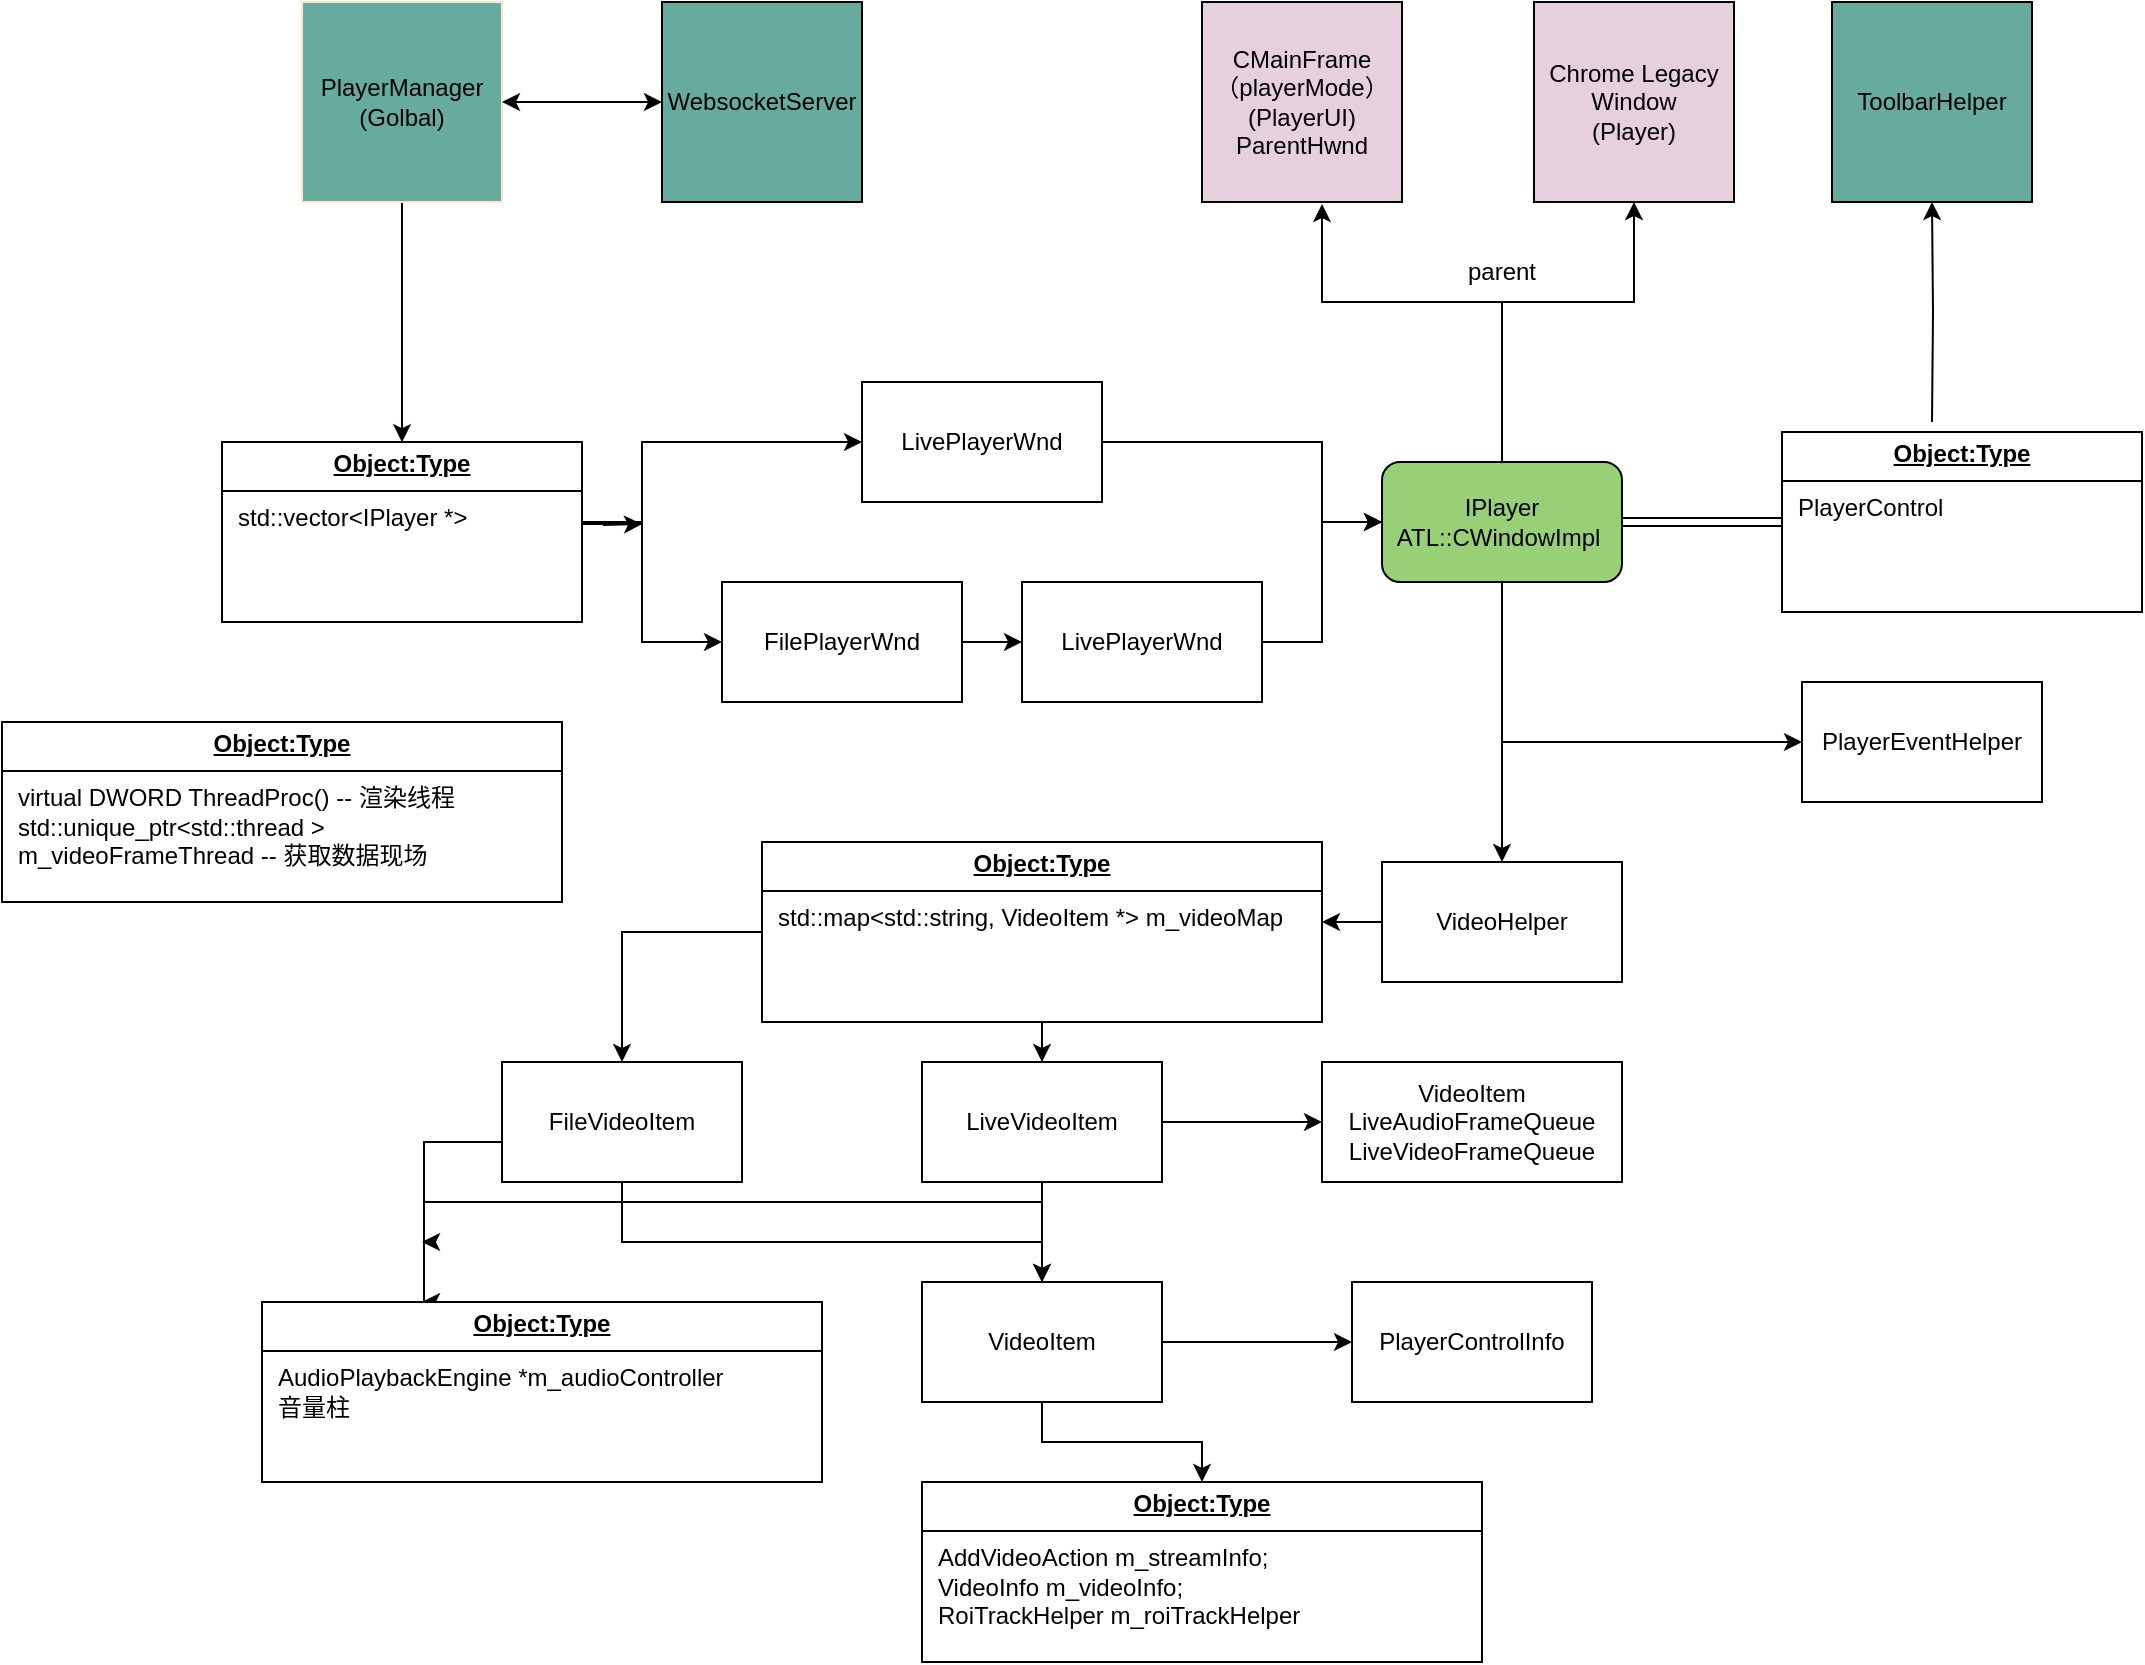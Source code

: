 <mxfile version="26.2.14">
  <diagram name="第 1 页" id="tOgoO4D5vRtlMnHQdVaz">
    <mxGraphModel dx="2253" dy="751" grid="1" gridSize="10" guides="1" tooltips="1" connect="1" arrows="1" fold="1" page="1" pageScale="1" pageWidth="827" pageHeight="1169" math="0" shadow="0">
      <root>
        <mxCell id="0" />
        <mxCell id="1" parent="0" />
        <mxCell id="REG8_7wBMsoRXyQNgOD0-12" style="edgeStyle=orthogonalEdgeStyle;rounded=0;orthogonalLoop=1;jettySize=auto;html=1;" edge="1" parent="1" source="REG8_7wBMsoRXyQNgOD0-1">
          <mxGeometry relative="1" as="geometry">
            <mxPoint x="80" y="230.089" as="targetPoint" />
            <Array as="points">
              <mxPoint x="80" y="200" />
              <mxPoint x="80" y="200" />
            </Array>
          </mxGeometry>
        </mxCell>
        <mxCell id="REG8_7wBMsoRXyQNgOD0-1" value="PlayerManager&lt;div&gt;(Golbal&lt;span style=&quot;background-color: transparent; color: light-dark(rgb(0, 0, 0), rgb(255, 255, 255));&quot;&gt;)&lt;/span&gt;&lt;/div&gt;" style="whiteSpace=wrap;html=1;aspect=fixed;strokeColor=#FFE6CC;fillColor=#67AB9F;" vertex="1" parent="1">
          <mxGeometry x="30" y="10" width="100" height="100" as="geometry" />
        </mxCell>
        <mxCell id="REG8_7wBMsoRXyQNgOD0-13" value="" style="edgeStyle=orthogonalEdgeStyle;rounded=0;orthogonalLoop=1;jettySize=auto;html=1;" edge="1" parent="1">
          <mxGeometry relative="1" as="geometry">
            <mxPoint x="160" y="270" as="sourcePoint" />
            <mxPoint x="200" y="271" as="targetPoint" />
          </mxGeometry>
        </mxCell>
        <mxCell id="REG8_7wBMsoRXyQNgOD0-14" value="" style="edgeStyle=orthogonalEdgeStyle;rounded=0;orthogonalLoop=1;jettySize=auto;html=1;" edge="1" parent="1" target="REG8_7wBMsoRXyQNgOD0-7">
          <mxGeometry relative="1" as="geometry">
            <mxPoint x="160" y="270" as="sourcePoint" />
            <Array as="points">
              <mxPoint x="160" y="271" />
              <mxPoint x="200" y="271" />
              <mxPoint x="200" y="330" />
            </Array>
          </mxGeometry>
        </mxCell>
        <mxCell id="REG8_7wBMsoRXyQNgOD0-16" style="edgeStyle=orthogonalEdgeStyle;rounded=0;orthogonalLoop=1;jettySize=auto;html=1;" edge="1" parent="1" target="REG8_7wBMsoRXyQNgOD0-6">
          <mxGeometry relative="1" as="geometry">
            <mxPoint x="160" y="270" as="sourcePoint" />
            <Array as="points">
              <mxPoint x="200" y="270" />
              <mxPoint x="200" y="230" />
            </Array>
          </mxGeometry>
        </mxCell>
        <mxCell id="REG8_7wBMsoRXyQNgOD0-21" value="" style="edgeStyle=orthogonalEdgeStyle;rounded=0;orthogonalLoop=1;jettySize=auto;html=1;" edge="1" parent="1" source="REG8_7wBMsoRXyQNgOD0-4" target="REG8_7wBMsoRXyQNgOD0-20">
          <mxGeometry relative="1" as="geometry">
            <Array as="points">
              <mxPoint x="630" y="160" />
              <mxPoint x="696" y="160" />
            </Array>
          </mxGeometry>
        </mxCell>
        <mxCell id="REG8_7wBMsoRXyQNgOD0-45" value="" style="edgeStyle=orthogonalEdgeStyle;rounded=0;orthogonalLoop=1;jettySize=auto;html=1;shape=link;" edge="1" parent="1" source="REG8_7wBMsoRXyQNgOD0-4">
          <mxGeometry relative="1" as="geometry">
            <mxPoint x="770" y="270" as="targetPoint" />
          </mxGeometry>
        </mxCell>
        <mxCell id="REG8_7wBMsoRXyQNgOD0-56" style="edgeStyle=orthogonalEdgeStyle;rounded=0;orthogonalLoop=1;jettySize=auto;html=1;entryX=0;entryY=0.5;entryDx=0;entryDy=0;" edge="1" parent="1" source="REG8_7wBMsoRXyQNgOD0-4" target="REG8_7wBMsoRXyQNgOD0-54">
          <mxGeometry relative="1" as="geometry">
            <Array as="points">
              <mxPoint x="630" y="380" />
            </Array>
          </mxGeometry>
        </mxCell>
        <mxCell id="REG8_7wBMsoRXyQNgOD0-57" style="edgeStyle=orthogonalEdgeStyle;rounded=0;orthogonalLoop=1;jettySize=auto;html=1;" edge="1" parent="1" source="REG8_7wBMsoRXyQNgOD0-4" target="REG8_7wBMsoRXyQNgOD0-52">
          <mxGeometry relative="1" as="geometry" />
        </mxCell>
        <mxCell id="REG8_7wBMsoRXyQNgOD0-4" value="IPlayer&lt;div&gt;ATL::CWindowImpl&amp;nbsp;&lt;/div&gt;" style="rounded=1;whiteSpace=wrap;html=1;fillColor=#97D077;" vertex="1" parent="1">
          <mxGeometry x="570" y="240" width="120" height="60" as="geometry" />
        </mxCell>
        <mxCell id="REG8_7wBMsoRXyQNgOD0-37" value="" style="edgeStyle=orthogonalEdgeStyle;rounded=0;orthogonalLoop=1;jettySize=auto;html=1;" edge="1" parent="1" source="REG8_7wBMsoRXyQNgOD0-6" target="REG8_7wBMsoRXyQNgOD0-4">
          <mxGeometry relative="1" as="geometry">
            <Array as="points">
              <mxPoint x="540" y="230" />
              <mxPoint x="540" y="270" />
            </Array>
          </mxGeometry>
        </mxCell>
        <mxCell id="REG8_7wBMsoRXyQNgOD0-6" value="LivePlayerWnd" style="rounded=0;whiteSpace=wrap;html=1;" vertex="1" parent="1">
          <mxGeometry x="310" y="200" width="120" height="60" as="geometry" />
        </mxCell>
        <mxCell id="REG8_7wBMsoRXyQNgOD0-30" value="" style="edgeStyle=orthogonalEdgeStyle;rounded=0;orthogonalLoop=1;jettySize=auto;html=1;" edge="1" parent="1" source="REG8_7wBMsoRXyQNgOD0-7">
          <mxGeometry relative="1" as="geometry">
            <mxPoint x="390" y="330" as="targetPoint" />
          </mxGeometry>
        </mxCell>
        <mxCell id="REG8_7wBMsoRXyQNgOD0-7" value="FilePlayerWnd" style="rounded=0;whiteSpace=wrap;html=1;" vertex="1" parent="1">
          <mxGeometry x="240" y="300" width="120" height="60" as="geometry" />
        </mxCell>
        <mxCell id="REG8_7wBMsoRXyQNgOD0-17" value="WebsocketServer" style="whiteSpace=wrap;html=1;aspect=fixed;fillColor=#67AB9F;" vertex="1" parent="1">
          <mxGeometry x="210" y="10" width="100" height="100" as="geometry" />
        </mxCell>
        <mxCell id="REG8_7wBMsoRXyQNgOD0-18" value="" style="endArrow=classic;startArrow=classic;html=1;rounded=0;exitX=1;exitY=0.5;exitDx=0;exitDy=0;" edge="1" parent="1" source="REG8_7wBMsoRXyQNgOD0-1">
          <mxGeometry width="50" height="50" relative="1" as="geometry">
            <mxPoint x="160" y="110" as="sourcePoint" />
            <mxPoint x="210" y="60" as="targetPoint" />
            <Array as="points" />
          </mxGeometry>
        </mxCell>
        <mxCell id="REG8_7wBMsoRXyQNgOD0-19" value="CMainFrame&lt;div&gt;（playerMode）&lt;/div&gt;&lt;div&gt;(PlayerUI)&lt;/div&gt;&lt;div&gt;ParentHwnd&lt;/div&gt;" style="whiteSpace=wrap;html=1;aspect=fixed;fillColor=#E6D0DE;" vertex="1" parent="1">
          <mxGeometry x="480" y="10" width="100" height="100" as="geometry" />
        </mxCell>
        <mxCell id="REG8_7wBMsoRXyQNgOD0-20" value="Chrome Legacy Window&lt;div&gt;(Player)&lt;/div&gt;" style="whiteSpace=wrap;html=1;aspect=fixed;fillColor=#E6D0DE;" vertex="1" parent="1">
          <mxGeometry x="646" y="10" width="100" height="100" as="geometry" />
        </mxCell>
        <mxCell id="REG8_7wBMsoRXyQNgOD0-24" value="parent" style="text;html=1;align=center;verticalAlign=middle;whiteSpace=wrap;rounded=0;" vertex="1" parent="1">
          <mxGeometry x="600" y="130" width="60" height="30" as="geometry" />
        </mxCell>
        <mxCell id="REG8_7wBMsoRXyQNgOD0-29" style="edgeStyle=orthogonalEdgeStyle;rounded=0;orthogonalLoop=1;jettySize=auto;html=1;entryX=0.6;entryY=1.01;entryDx=0;entryDy=0;entryPerimeter=0;" edge="1" parent="1" source="REG8_7wBMsoRXyQNgOD0-4" target="REG8_7wBMsoRXyQNgOD0-19">
          <mxGeometry relative="1" as="geometry">
            <Array as="points">
              <mxPoint x="630" y="160" />
              <mxPoint x="540" y="160" />
            </Array>
          </mxGeometry>
        </mxCell>
        <mxCell id="REG8_7wBMsoRXyQNgOD0-38" value="" style="edgeStyle=orthogonalEdgeStyle;rounded=0;orthogonalLoop=1;jettySize=auto;html=1;" edge="1" parent="1" source="REG8_7wBMsoRXyQNgOD0-36" target="REG8_7wBMsoRXyQNgOD0-4">
          <mxGeometry relative="1" as="geometry" />
        </mxCell>
        <mxCell id="REG8_7wBMsoRXyQNgOD0-36" value="LivePlayerWnd" style="rounded=0;whiteSpace=wrap;html=1;" vertex="1" parent="1">
          <mxGeometry x="390" y="300" width="120" height="60" as="geometry" />
        </mxCell>
        <mxCell id="REG8_7wBMsoRXyQNgOD0-51" style="edgeStyle=orthogonalEdgeStyle;rounded=0;orthogonalLoop=1;jettySize=auto;html=1;entryX=0.5;entryY=1;entryDx=0;entryDy=0;" edge="1" parent="1" target="REG8_7wBMsoRXyQNgOD0-46">
          <mxGeometry relative="1" as="geometry">
            <mxPoint x="845" y="220" as="sourcePoint" />
          </mxGeometry>
        </mxCell>
        <mxCell id="REG8_7wBMsoRXyQNgOD0-46" value="ToolbarHelper" style="whiteSpace=wrap;html=1;aspect=fixed;fillColor=#67AB9F;" vertex="1" parent="1">
          <mxGeometry x="795" y="10" width="100" height="100" as="geometry" />
        </mxCell>
        <mxCell id="REG8_7wBMsoRXyQNgOD0-59" value="" style="edgeStyle=orthogonalEdgeStyle;rounded=0;orthogonalLoop=1;jettySize=auto;html=1;" edge="1" parent="1" source="REG8_7wBMsoRXyQNgOD0-52" target="REG8_7wBMsoRXyQNgOD0-58">
          <mxGeometry relative="1" as="geometry">
            <Array as="points">
              <mxPoint x="540" y="460" />
              <mxPoint x="540" y="460" />
            </Array>
          </mxGeometry>
        </mxCell>
        <mxCell id="REG8_7wBMsoRXyQNgOD0-52" value="VideoHelper" style="rounded=0;whiteSpace=wrap;html=1;" vertex="1" parent="1">
          <mxGeometry x="570" y="440" width="120" height="60" as="geometry" />
        </mxCell>
        <mxCell id="REG8_7wBMsoRXyQNgOD0-54" value="PlayerEventHelper" style="rounded=0;whiteSpace=wrap;html=1;" vertex="1" parent="1">
          <mxGeometry x="780" y="350" width="120" height="60" as="geometry" />
        </mxCell>
        <mxCell id="REG8_7wBMsoRXyQNgOD0-75" style="edgeStyle=orthogonalEdgeStyle;rounded=0;orthogonalLoop=1;jettySize=auto;html=1;" edge="1" parent="1" source="REG8_7wBMsoRXyQNgOD0-58" target="REG8_7wBMsoRXyQNgOD0-71">
          <mxGeometry relative="1" as="geometry" />
        </mxCell>
        <mxCell id="REG8_7wBMsoRXyQNgOD0-76" value="" style="edgeStyle=orthogonalEdgeStyle;rounded=0;orthogonalLoop=1;jettySize=auto;html=1;" edge="1" parent="1" source="REG8_7wBMsoRXyQNgOD0-58" target="REG8_7wBMsoRXyQNgOD0-70">
          <mxGeometry relative="1" as="geometry" />
        </mxCell>
        <mxCell id="REG8_7wBMsoRXyQNgOD0-58" value="&lt;p style=&quot;margin:0px;margin-top:4px;text-align:center;text-decoration:underline;&quot;&gt;&lt;b&gt;Object:Type&lt;/b&gt;&lt;/p&gt;&lt;hr size=&quot;1&quot; style=&quot;border-style:solid;&quot;&gt;&lt;p style=&quot;margin:0px;margin-left:8px;&quot;&gt;std::map&amp;lt;std::string, VideoItem *&amp;gt; m_videoMap&lt;br&gt;&lt;br&gt;&lt;/p&gt;" style="verticalAlign=top;align=left;overflow=fill;html=1;whiteSpace=wrap;" vertex="1" parent="1">
          <mxGeometry x="260" y="430" width="280" height="90" as="geometry" />
        </mxCell>
        <mxCell id="REG8_7wBMsoRXyQNgOD0-67" value="" style="edgeStyle=orthogonalEdgeStyle;rounded=0;orthogonalLoop=1;jettySize=auto;html=1;" edge="1" parent="1" source="REG8_7wBMsoRXyQNgOD0-60" target="REG8_7wBMsoRXyQNgOD0-66">
          <mxGeometry relative="1" as="geometry" />
        </mxCell>
        <mxCell id="REG8_7wBMsoRXyQNgOD0-94" value="" style="edgeStyle=orthogonalEdgeStyle;rounded=0;orthogonalLoop=1;jettySize=auto;html=1;" edge="1" parent="1" source="REG8_7wBMsoRXyQNgOD0-60" target="REG8_7wBMsoRXyQNgOD0-64">
          <mxGeometry relative="1" as="geometry" />
        </mxCell>
        <mxCell id="REG8_7wBMsoRXyQNgOD0-60" value="VideoItem" style="rounded=0;whiteSpace=wrap;html=1;" vertex="1" parent="1">
          <mxGeometry x="340" y="650" width="120" height="60" as="geometry" />
        </mxCell>
        <mxCell id="REG8_7wBMsoRXyQNgOD0-64" value="&lt;p style=&quot;margin:0px;margin-top:4px;text-align:center;text-decoration:underline;&quot;&gt;&lt;b&gt;Object:Type&lt;/b&gt;&lt;/p&gt;&lt;hr size=&quot;1&quot; style=&quot;border-style:solid;&quot;&gt;&lt;p style=&quot;margin:0px;margin-left:8px;&quot;&gt;AddVideoAction m_streamInfo;&lt;/p&gt;&lt;p style=&quot;margin:0px;margin-left:8px;&quot;&gt;&lt;span style=&quot;white-space: normal;&quot;&gt;VideoInfo m_videoInfo;&lt;/span&gt;&lt;/p&gt;&lt;p style=&quot;margin:0px;margin-left:8px;&quot;&gt;&lt;span style=&quot;white-space: normal;&quot;&gt;RoiTrackHelper m_roiTrackHelper&lt;/span&gt;&lt;/p&gt;&lt;p style=&quot;margin:0px;margin-left:8px;&quot;&gt;&lt;br&gt;&lt;/p&gt;" style="verticalAlign=top;align=left;overflow=fill;html=1;whiteSpace=wrap;" vertex="1" parent="1">
          <mxGeometry x="340" y="750" width="280" height="90" as="geometry" />
        </mxCell>
        <mxCell id="REG8_7wBMsoRXyQNgOD0-66" value="PlayerControlInfo" style="rounded=0;whiteSpace=wrap;html=1;" vertex="1" parent="1">
          <mxGeometry x="555" y="650" width="120" height="60" as="geometry" />
        </mxCell>
        <mxCell id="REG8_7wBMsoRXyQNgOD0-82" value="" style="edgeStyle=orthogonalEdgeStyle;rounded=0;orthogonalLoop=1;jettySize=auto;html=1;" edge="1" parent="1" source="REG8_7wBMsoRXyQNgOD0-70" target="REG8_7wBMsoRXyQNgOD0-81">
          <mxGeometry relative="1" as="geometry" />
        </mxCell>
        <mxCell id="REG8_7wBMsoRXyQNgOD0-93" value="" style="edgeStyle=orthogonalEdgeStyle;rounded=0;orthogonalLoop=1;jettySize=auto;html=1;" edge="1" parent="1" source="REG8_7wBMsoRXyQNgOD0-70" target="REG8_7wBMsoRXyQNgOD0-60">
          <mxGeometry relative="1" as="geometry" />
        </mxCell>
        <mxCell id="REG8_7wBMsoRXyQNgOD0-97" style="edgeStyle=orthogonalEdgeStyle;rounded=0;orthogonalLoop=1;jettySize=auto;html=1;" edge="1" parent="1" source="REG8_7wBMsoRXyQNgOD0-70">
          <mxGeometry relative="1" as="geometry">
            <mxPoint x="90" y="630" as="targetPoint" />
            <Array as="points">
              <mxPoint x="400" y="610" />
              <mxPoint x="91" y="610" />
            </Array>
          </mxGeometry>
        </mxCell>
        <mxCell id="REG8_7wBMsoRXyQNgOD0-70" value="LiveVideoItem" style="rounded=0;whiteSpace=wrap;html=1;" vertex="1" parent="1">
          <mxGeometry x="340" y="540" width="120" height="60" as="geometry" />
        </mxCell>
        <mxCell id="REG8_7wBMsoRXyQNgOD0-92" style="edgeStyle=orthogonalEdgeStyle;rounded=0;orthogonalLoop=1;jettySize=auto;html=1;entryX=0.5;entryY=0;entryDx=0;entryDy=0;" edge="1" parent="1" source="REG8_7wBMsoRXyQNgOD0-71" target="REG8_7wBMsoRXyQNgOD0-60">
          <mxGeometry relative="1" as="geometry">
            <Array as="points">
              <mxPoint x="190" y="630" />
              <mxPoint x="400" y="630" />
            </Array>
          </mxGeometry>
        </mxCell>
        <mxCell id="REG8_7wBMsoRXyQNgOD0-96" style="edgeStyle=orthogonalEdgeStyle;rounded=0;orthogonalLoop=1;jettySize=auto;html=1;" edge="1" parent="1">
          <mxGeometry relative="1" as="geometry">
            <mxPoint x="90" y="660" as="targetPoint" />
            <mxPoint x="130" y="580" as="sourcePoint" />
            <Array as="points">
              <mxPoint x="91" y="580" />
            </Array>
          </mxGeometry>
        </mxCell>
        <mxCell id="REG8_7wBMsoRXyQNgOD0-71" value="FileVideoItem" style="rounded=0;whiteSpace=wrap;html=1;" vertex="1" parent="1">
          <mxGeometry x="130" y="540" width="120" height="60" as="geometry" />
        </mxCell>
        <mxCell id="REG8_7wBMsoRXyQNgOD0-81" value="VideoItem&lt;div&gt;LiveAudioFrameQueue&lt;/div&gt;&lt;div&gt;LiveVideoFrameQueue&lt;/div&gt;" style="rounded=0;whiteSpace=wrap;html=1;" vertex="1" parent="1">
          <mxGeometry x="540" y="540" width="150" height="60" as="geometry" />
        </mxCell>
        <mxCell id="REG8_7wBMsoRXyQNgOD0-85" value="&lt;p style=&quot;margin:0px;margin-top:4px;text-align:center;text-decoration:underline;&quot;&gt;&lt;b&gt;Object:Type&lt;/b&gt;&lt;/p&gt;&lt;hr size=&quot;1&quot; style=&quot;border-style:solid;&quot;&gt;&lt;p style=&quot;margin:0px;margin-left:8px;&quot;&gt;&lt;span style=&quot;text-align: center;&quot;&gt;std::vector&amp;lt;IPlayer *&amp;gt;&lt;/span&gt;&lt;/p&gt;&lt;p style=&quot;margin:0px;margin-left:8px;&quot;&gt;&lt;br&gt;&lt;/p&gt;" style="verticalAlign=top;align=left;overflow=fill;html=1;whiteSpace=wrap;" vertex="1" parent="1">
          <mxGeometry x="-10" y="230" width="180" height="90" as="geometry" />
        </mxCell>
        <mxCell id="REG8_7wBMsoRXyQNgOD0-86" value="&lt;p style=&quot;margin:0px;margin-top:4px;text-align:center;text-decoration:underline;&quot;&gt;&lt;b&gt;Object:Type&lt;/b&gt;&lt;/p&gt;&lt;hr size=&quot;1&quot; style=&quot;border-style:solid;&quot;&gt;&lt;p style=&quot;margin:0px;margin-left:8px;&quot;&gt;&lt;span style=&quot;text-align: center;&quot;&gt;PlayerControl&lt;/span&gt;&lt;/p&gt;&lt;p style=&quot;margin:0px;margin-left:8px;&quot;&gt;&lt;br&gt;&lt;/p&gt;" style="verticalAlign=top;align=left;overflow=fill;html=1;whiteSpace=wrap;" vertex="1" parent="1">
          <mxGeometry x="770" y="225" width="180" height="90" as="geometry" />
        </mxCell>
        <mxCell id="REG8_7wBMsoRXyQNgOD0-95" value="&lt;p style=&quot;margin:0px;margin-top:4px;text-align:center;text-decoration:underline;&quot;&gt;&lt;b&gt;Object:Type&lt;/b&gt;&lt;/p&gt;&lt;hr size=&quot;1&quot; style=&quot;border-style:solid;&quot;&gt;&lt;p style=&quot;margin:0px;margin-left:8px;&quot;&gt;AudioPlaybackEngine *m_audioController&lt;/p&gt;&lt;p style=&quot;margin:0px;margin-left:8px;&quot;&gt;音量柱&lt;/p&gt;&lt;p style=&quot;margin:0px;margin-left:8px;&quot;&gt;&lt;br&gt;&lt;/p&gt;" style="verticalAlign=top;align=left;overflow=fill;html=1;whiteSpace=wrap;" vertex="1" parent="1">
          <mxGeometry x="10" y="660" width="280" height="90" as="geometry" />
        </mxCell>
        <mxCell id="REG8_7wBMsoRXyQNgOD0-98" value="&lt;p style=&quot;margin: 4px 0px 0px; text-align: center; text-decoration: underline;&quot;&gt;&lt;b&gt;Object:Type&lt;/b&gt;&lt;/p&gt;&lt;hr size=&quot;1&quot; style=&quot;border-style:solid;&quot;&gt;&lt;p style=&quot;margin:0px;margin-left:8px;&quot;&gt;virtual DWORD ThreadProc() -- 渲染线程&lt;/p&gt;&lt;p style=&quot;margin:0px;margin-left:8px;&quot;&gt;std::unique_ptr&amp;lt;std::thread &amp;gt; m_videoFrameThread -- 获取数据现场&lt;/p&gt;" style="verticalAlign=top;align=left;overflow=fill;html=1;whiteSpace=wrap;" vertex="1" parent="1">
          <mxGeometry x="-120" y="370" width="280" height="90" as="geometry" />
        </mxCell>
      </root>
    </mxGraphModel>
  </diagram>
</mxfile>
